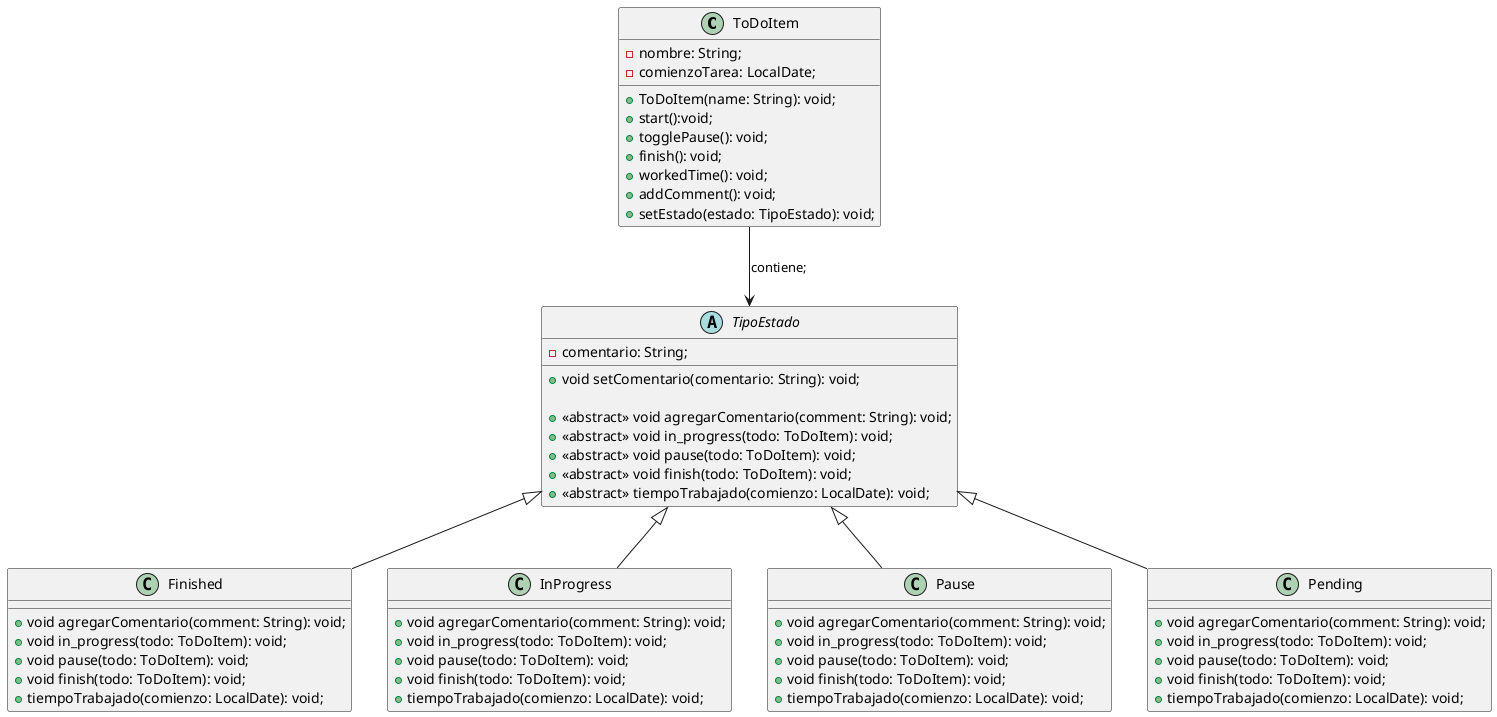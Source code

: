 @startuml
class ToDoItem {
    -nombre: String;
    -comienzoTarea: LocalDate;

    +ToDoItem(name: String): void;
    +start():void;
    +togglePause(): void;
    +finish(): void;
    +workedTime(): void;
    +addComment(): void;
    +setEstado(estado: TipoEstado): void;

}


abstract class TipoEstado {
    -comentario: String;

    +void setComentario(comentario: String): void;

    +<<abstract>> void agregarComentario(comment: String): void;
    +<<abstract>> void in_progress(todo: ToDoItem): void;
    +<<abstract>> void pause(todo: ToDoItem): void;
    +<<abstract>> void finish(todo: ToDoItem): void;
    +<<abstract>> tiempoTrabajado(comienzo: LocalDate): void;
}

class Finished extends TipoEstado {
    +void agregarComentario(comment: String): void;
    +void in_progress(todo: ToDoItem): void;
    +void pause(todo: ToDoItem): void;
    +void finish(todo: ToDoItem): void;
    +tiempoTrabajado(comienzo: LocalDate): void;
}

class InProgress extends TipoEstado {
    +void agregarComentario(comment: String): void;
    +void in_progress(todo: ToDoItem): void;
    +void pause(todo: ToDoItem): void;
    +void finish(todo: ToDoItem): void;
    +tiempoTrabajado(comienzo: LocalDate): void;
}

class Pause extends TipoEstado {
    +void agregarComentario(comment: String): void;
    +void in_progress(todo: ToDoItem): void;
    +void pause(todo: ToDoItem): void;
    +void finish(todo: ToDoItem): void;
    +tiempoTrabajado(comienzo: LocalDate): void;
}

class Pending extends TipoEstado {
    +void agregarComentario(comment: String): void;
    +void in_progress(todo: ToDoItem): void;
    +void pause(todo: ToDoItem): void;
    +void finish(todo: ToDoItem): void;
    +tiempoTrabajado(comienzo: LocalDate): void;
}


ToDoItem --> TipoEstado: contiene;
@enduml